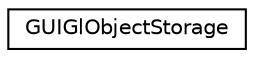 digraph "Graphical Class Hierarchy"
{
  edge [fontname="Helvetica",fontsize="10",labelfontname="Helvetica",labelfontsize="10"];
  node [fontname="Helvetica",fontsize="10",shape=record];
  rankdir="LR";
  Node0 [label="GUIGlObjectStorage",height=0.2,width=0.4,color="black", fillcolor="white", style="filled",URL="$db/d36/class_g_u_i_gl_object_storage.html",tooltip="A storage for of displayed objects via their numerical id. "];
}
